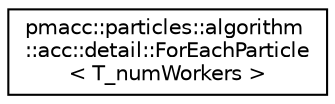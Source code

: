 digraph "Graphical Class Hierarchy"
{
 // LATEX_PDF_SIZE
  edge [fontname="Helvetica",fontsize="10",labelfontname="Helvetica",labelfontsize="10"];
  node [fontname="Helvetica",fontsize="10",shape=record];
  rankdir="LR";
  Node0 [label="pmacc::particles::algorithm\l::acc::detail::ForEachParticle\l\< T_numWorkers \>",height=0.2,width=0.4,color="black", fillcolor="white", style="filled",URL="$structpmacc_1_1particles_1_1algorithm_1_1acc_1_1detail_1_1_for_each_particle.html",tooltip="operate on particles of a species"];
}
